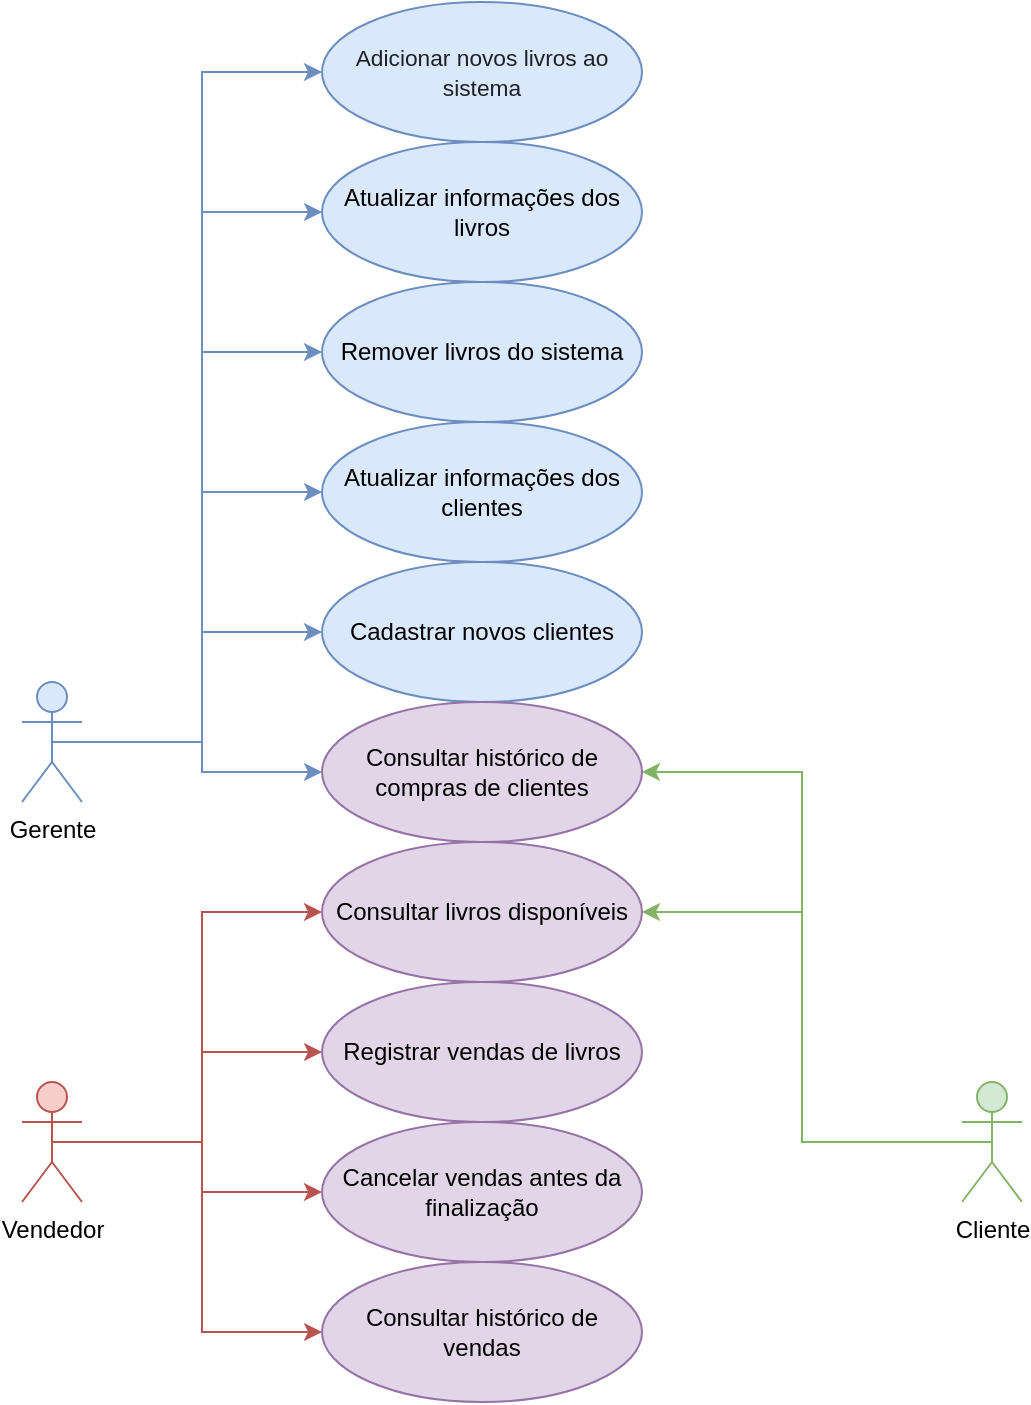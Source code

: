 <mxfile version="24.0.1" type="github">
  <diagram name="Página-1" id="hRQhb_yzOxxoPhfAipHE">
    <mxGraphModel dx="1780" dy="1436" grid="1" gridSize="10" guides="1" tooltips="1" connect="1" arrows="1" fold="1" page="1" pageScale="1" pageWidth="827" pageHeight="1169" math="0" shadow="0">
      <root>
        <mxCell id="0" />
        <mxCell id="1" parent="0" />
        <mxCell id="4VoWPCwTaYR5wn9BslDJ-52" style="edgeStyle=orthogonalEdgeStyle;rounded=0;orthogonalLoop=1;jettySize=auto;html=1;exitX=0.5;exitY=0.5;exitDx=0;exitDy=0;exitPerimeter=0;entryX=0;entryY=0.5;entryDx=0;entryDy=0;fillColor=#f8cecc;strokeColor=#b85450;" edge="1" parent="1" source="4VoWPCwTaYR5wn9BslDJ-37" target="4VoWPCwTaYR5wn9BslDJ-45">
          <mxGeometry relative="1" as="geometry" />
        </mxCell>
        <mxCell id="4VoWPCwTaYR5wn9BslDJ-53" style="edgeStyle=orthogonalEdgeStyle;rounded=0;orthogonalLoop=1;jettySize=auto;html=1;exitX=0.5;exitY=0.5;exitDx=0;exitDy=0;exitPerimeter=0;entryX=0;entryY=0.5;entryDx=0;entryDy=0;fillColor=#f8cecc;strokeColor=#b85450;" edge="1" parent="1" source="4VoWPCwTaYR5wn9BslDJ-37" target="4VoWPCwTaYR5wn9BslDJ-47">
          <mxGeometry relative="1" as="geometry" />
        </mxCell>
        <mxCell id="4VoWPCwTaYR5wn9BslDJ-54" style="edgeStyle=orthogonalEdgeStyle;rounded=0;orthogonalLoop=1;jettySize=auto;html=1;exitX=0.5;exitY=0.5;exitDx=0;exitDy=0;exitPerimeter=0;entryX=0;entryY=0.5;entryDx=0;entryDy=0;fillColor=#f8cecc;strokeColor=#b85450;" edge="1" parent="1" source="4VoWPCwTaYR5wn9BslDJ-37" target="4VoWPCwTaYR5wn9BslDJ-48">
          <mxGeometry relative="1" as="geometry" />
        </mxCell>
        <mxCell id="4VoWPCwTaYR5wn9BslDJ-55" style="edgeStyle=orthogonalEdgeStyle;rounded=0;orthogonalLoop=1;jettySize=auto;html=1;exitX=0.5;exitY=0.5;exitDx=0;exitDy=0;exitPerimeter=0;entryX=0;entryY=0.5;entryDx=0;entryDy=0;fillColor=#f8cecc;strokeColor=#b85450;" edge="1" parent="1" source="4VoWPCwTaYR5wn9BslDJ-37" target="4VoWPCwTaYR5wn9BslDJ-46">
          <mxGeometry relative="1" as="geometry" />
        </mxCell>
        <mxCell id="4VoWPCwTaYR5wn9BslDJ-37" value="Vendedor" style="shape=umlActor;html=1;verticalLabelPosition=bottom;verticalAlign=top;align=center;fillColor=#f8cecc;strokeColor=#b85450;" vertex="1" parent="1">
          <mxGeometry x="1020" y="760" width="30" height="60" as="geometry" />
        </mxCell>
        <mxCell id="4VoWPCwTaYR5wn9BslDJ-50" style="edgeStyle=orthogonalEdgeStyle;rounded=0;orthogonalLoop=1;jettySize=auto;html=1;exitX=0.5;exitY=0.5;exitDx=0;exitDy=0;exitPerimeter=0;entryX=1;entryY=0.5;entryDx=0;entryDy=0;fillColor=#d5e8d4;strokeColor=#82b366;" edge="1" parent="1" source="4VoWPCwTaYR5wn9BslDJ-38" target="4VoWPCwTaYR5wn9BslDJ-45">
          <mxGeometry relative="1" as="geometry" />
        </mxCell>
        <mxCell id="4VoWPCwTaYR5wn9BslDJ-51" style="edgeStyle=orthogonalEdgeStyle;rounded=0;orthogonalLoop=1;jettySize=auto;html=1;exitX=0.5;exitY=0.5;exitDx=0;exitDy=0;exitPerimeter=0;entryX=1;entryY=0.5;entryDx=0;entryDy=0;fillColor=#d5e8d4;strokeColor=#82b366;" edge="1" parent="1" source="4VoWPCwTaYR5wn9BslDJ-38" target="4VoWPCwTaYR5wn9BslDJ-49">
          <mxGeometry relative="1" as="geometry" />
        </mxCell>
        <mxCell id="4VoWPCwTaYR5wn9BslDJ-38" value="Cliente" style="shape=umlActor;html=1;verticalLabelPosition=bottom;verticalAlign=top;align=center;fillColor=#d5e8d4;strokeColor=#82b366;" vertex="1" parent="1">
          <mxGeometry x="1490" y="760" width="30" height="60" as="geometry" />
        </mxCell>
        <mxCell id="4VoWPCwTaYR5wn9BslDJ-56" style="edgeStyle=orthogonalEdgeStyle;rounded=0;orthogonalLoop=1;jettySize=auto;html=1;exitX=0.5;exitY=0.5;exitDx=0;exitDy=0;exitPerimeter=0;entryX=0;entryY=0.5;entryDx=0;entryDy=0;fillColor=#dae8fc;strokeColor=#6c8ebf;" edge="1" parent="1" source="4VoWPCwTaYR5wn9BslDJ-39" target="4VoWPCwTaYR5wn9BslDJ-49">
          <mxGeometry relative="1" as="geometry" />
        </mxCell>
        <mxCell id="4VoWPCwTaYR5wn9BslDJ-57" style="edgeStyle=orthogonalEdgeStyle;rounded=0;orthogonalLoop=1;jettySize=auto;html=1;exitX=0.5;exitY=0.5;exitDx=0;exitDy=0;exitPerimeter=0;fillColor=#dae8fc;strokeColor=#6c8ebf;" edge="1" parent="1" source="4VoWPCwTaYR5wn9BslDJ-39" target="4VoWPCwTaYR5wn9BslDJ-44">
          <mxGeometry relative="1" as="geometry" />
        </mxCell>
        <mxCell id="4VoWPCwTaYR5wn9BslDJ-58" style="edgeStyle=orthogonalEdgeStyle;rounded=0;orthogonalLoop=1;jettySize=auto;html=1;exitX=0.5;exitY=0.5;exitDx=0;exitDy=0;exitPerimeter=0;entryX=0;entryY=0.5;entryDx=0;entryDy=0;fillColor=#dae8fc;strokeColor=#6c8ebf;" edge="1" parent="1" source="4VoWPCwTaYR5wn9BslDJ-39" target="4VoWPCwTaYR5wn9BslDJ-43">
          <mxGeometry relative="1" as="geometry" />
        </mxCell>
        <mxCell id="4VoWPCwTaYR5wn9BslDJ-59" style="edgeStyle=orthogonalEdgeStyle;rounded=0;orthogonalLoop=1;jettySize=auto;html=1;exitX=0.5;exitY=0.5;exitDx=0;exitDy=0;exitPerimeter=0;entryX=0;entryY=0.5;entryDx=0;entryDy=0;fillColor=#dae8fc;strokeColor=#6c8ebf;" edge="1" parent="1" source="4VoWPCwTaYR5wn9BslDJ-39" target="4VoWPCwTaYR5wn9BslDJ-42">
          <mxGeometry relative="1" as="geometry" />
        </mxCell>
        <mxCell id="4VoWPCwTaYR5wn9BslDJ-60" style="edgeStyle=orthogonalEdgeStyle;rounded=0;orthogonalLoop=1;jettySize=auto;html=1;exitX=0.5;exitY=0.5;exitDx=0;exitDy=0;exitPerimeter=0;entryX=0;entryY=0.5;entryDx=0;entryDy=0;fillColor=#dae8fc;strokeColor=#6c8ebf;" edge="1" parent="1" source="4VoWPCwTaYR5wn9BslDJ-39" target="4VoWPCwTaYR5wn9BslDJ-41">
          <mxGeometry relative="1" as="geometry" />
        </mxCell>
        <mxCell id="4VoWPCwTaYR5wn9BslDJ-61" style="edgeStyle=orthogonalEdgeStyle;rounded=0;orthogonalLoop=1;jettySize=auto;html=1;exitX=0.5;exitY=0.5;exitDx=0;exitDy=0;exitPerimeter=0;entryX=0;entryY=0.5;entryDx=0;entryDy=0;fillColor=#dae8fc;strokeColor=#6c8ebf;" edge="1" parent="1" source="4VoWPCwTaYR5wn9BslDJ-39" target="4VoWPCwTaYR5wn9BslDJ-40">
          <mxGeometry relative="1" as="geometry" />
        </mxCell>
        <mxCell id="4VoWPCwTaYR5wn9BslDJ-39" value="Gerente" style="shape=umlActor;html=1;verticalLabelPosition=bottom;verticalAlign=top;align=center;fillColor=#dae8fc;strokeColor=#6c8ebf;" vertex="1" parent="1">
          <mxGeometry x="1020" y="560" width="30" height="60" as="geometry" />
        </mxCell>
        <mxCell id="4VoWPCwTaYR5wn9BslDJ-40" value="&lt;div style=&quot;&quot;&gt;&lt;font face=&quot;Poppins, sans-serif&quot; color=&quot;#1d2125&quot;&gt;&lt;span style=&quot;font-size: 11.375px;&quot;&gt;Adicionar novos livros ao sistema&lt;/span&gt;&lt;/font&gt;&lt;/div&gt;" style="ellipse;whiteSpace=wrap;html=1;align=center;fillColor=#dae8fc;strokeColor=#6c8ebf;" vertex="1" parent="1">
          <mxGeometry x="1170" y="220" width="160" height="70" as="geometry" />
        </mxCell>
        <mxCell id="4VoWPCwTaYR5wn9BslDJ-41" value="Atualizar informações dos livros" style="ellipse;whiteSpace=wrap;html=1;fillColor=#dae8fc;strokeColor=#6c8ebf;" vertex="1" parent="1">
          <mxGeometry x="1170" y="290" width="160" height="70" as="geometry" />
        </mxCell>
        <mxCell id="4VoWPCwTaYR5wn9BslDJ-42" value="Remover livros do sistema" style="ellipse;whiteSpace=wrap;html=1;fillColor=#dae8fc;strokeColor=#6c8ebf;" vertex="1" parent="1">
          <mxGeometry x="1170" y="360" width="160" height="70" as="geometry" />
        </mxCell>
        <mxCell id="4VoWPCwTaYR5wn9BslDJ-43" value="Atualizar informações dos clientes" style="ellipse;whiteSpace=wrap;html=1;fillColor=#dae8fc;strokeColor=#6c8ebf;" vertex="1" parent="1">
          <mxGeometry x="1170" y="430" width="160" height="70" as="geometry" />
        </mxCell>
        <mxCell id="4VoWPCwTaYR5wn9BslDJ-44" value="Cadastrar novos clientes" style="ellipse;whiteSpace=wrap;html=1;fillColor=#dae8fc;strokeColor=#6c8ebf;" vertex="1" parent="1">
          <mxGeometry x="1170" y="500" width="160" height="70" as="geometry" />
        </mxCell>
        <mxCell id="4VoWPCwTaYR5wn9BslDJ-45" value="Consultar livros disponíveis" style="ellipse;whiteSpace=wrap;html=1;fillColor=#e1d5e7;strokeColor=#9673a6;" vertex="1" parent="1">
          <mxGeometry x="1170" y="640" width="160" height="70" as="geometry" />
        </mxCell>
        <mxCell id="4VoWPCwTaYR5wn9BslDJ-46" value="Consultar histórico de vendas" style="ellipse;whiteSpace=wrap;html=1;fillColor=#e1d5e7;strokeColor=#9673a6;" vertex="1" parent="1">
          <mxGeometry x="1170" y="850" width="160" height="70" as="geometry" />
        </mxCell>
        <mxCell id="4VoWPCwTaYR5wn9BslDJ-47" value="Registrar vendas de livros" style="ellipse;whiteSpace=wrap;html=1;fillColor=#e1d5e7;strokeColor=#9673a6;" vertex="1" parent="1">
          <mxGeometry x="1170" y="710" width="160" height="70" as="geometry" />
        </mxCell>
        <mxCell id="4VoWPCwTaYR5wn9BslDJ-48" value="Cancelar vendas antes da finalização" style="ellipse;whiteSpace=wrap;html=1;fillColor=#e1d5e7;strokeColor=#9673a6;" vertex="1" parent="1">
          <mxGeometry x="1170" y="780" width="160" height="70" as="geometry" />
        </mxCell>
        <mxCell id="4VoWPCwTaYR5wn9BslDJ-49" value="Consultar histórico de compras de clientes" style="ellipse;whiteSpace=wrap;html=1;fillColor=#e1d5e7;strokeColor=#9673a6;" vertex="1" parent="1">
          <mxGeometry x="1170" y="570" width="160" height="70" as="geometry" />
        </mxCell>
      </root>
    </mxGraphModel>
  </diagram>
</mxfile>
